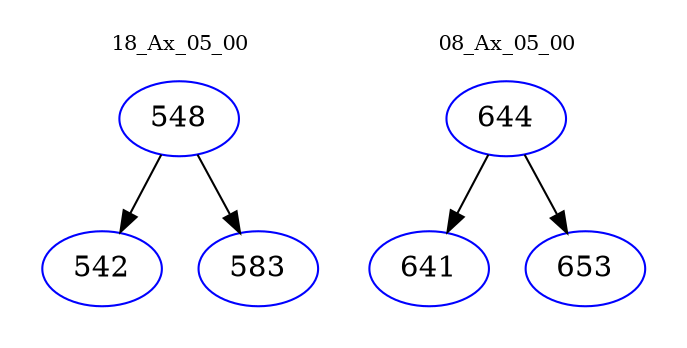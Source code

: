 digraph{
subgraph cluster_0 {
color = white
label = "18_Ax_05_00";
fontsize=10;
T0_548 [label="548", color="blue"]
T0_548 -> T0_542 [color="black"]
T0_542 [label="542", color="blue"]
T0_548 -> T0_583 [color="black"]
T0_583 [label="583", color="blue"]
}
subgraph cluster_1 {
color = white
label = "08_Ax_05_00";
fontsize=10;
T1_644 [label="644", color="blue"]
T1_644 -> T1_641 [color="black"]
T1_641 [label="641", color="blue"]
T1_644 -> T1_653 [color="black"]
T1_653 [label="653", color="blue"]
}
}
